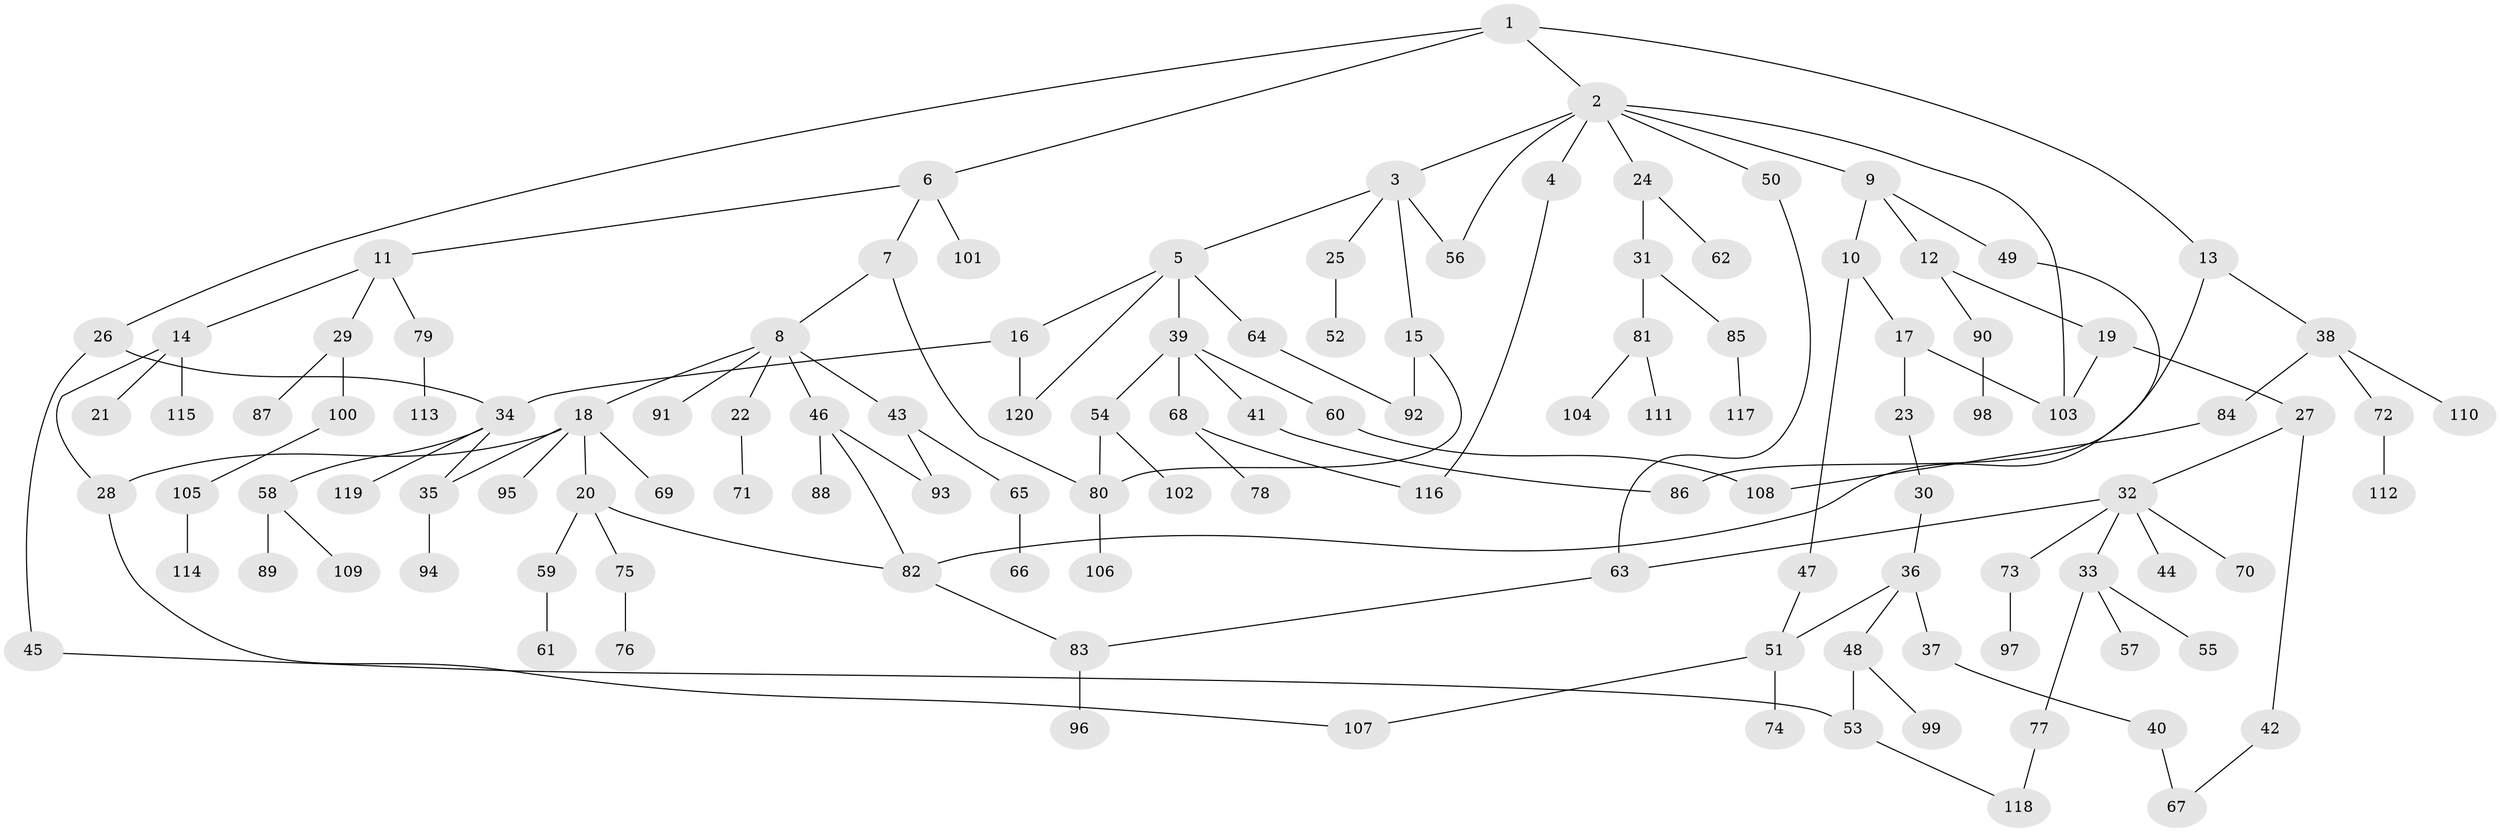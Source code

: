 // coarse degree distribution, {6: 0.02531645569620253, 9: 0.012658227848101266, 2: 0.24050632911392406, 7: 0.012658227848101266, 3: 0.22784810126582278, 10: 0.012658227848101266, 4: 0.08860759493670886, 1: 0.34177215189873417, 5: 0.0379746835443038}
// Generated by graph-tools (version 1.1) at 2025/41/03/06/25 10:41:28]
// undirected, 120 vertices, 142 edges
graph export_dot {
graph [start="1"]
  node [color=gray90,style=filled];
  1;
  2;
  3;
  4;
  5;
  6;
  7;
  8;
  9;
  10;
  11;
  12;
  13;
  14;
  15;
  16;
  17;
  18;
  19;
  20;
  21;
  22;
  23;
  24;
  25;
  26;
  27;
  28;
  29;
  30;
  31;
  32;
  33;
  34;
  35;
  36;
  37;
  38;
  39;
  40;
  41;
  42;
  43;
  44;
  45;
  46;
  47;
  48;
  49;
  50;
  51;
  52;
  53;
  54;
  55;
  56;
  57;
  58;
  59;
  60;
  61;
  62;
  63;
  64;
  65;
  66;
  67;
  68;
  69;
  70;
  71;
  72;
  73;
  74;
  75;
  76;
  77;
  78;
  79;
  80;
  81;
  82;
  83;
  84;
  85;
  86;
  87;
  88;
  89;
  90;
  91;
  92;
  93;
  94;
  95;
  96;
  97;
  98;
  99;
  100;
  101;
  102;
  103;
  104;
  105;
  106;
  107;
  108;
  109;
  110;
  111;
  112;
  113;
  114;
  115;
  116;
  117;
  118;
  119;
  120;
  1 -- 2;
  1 -- 6;
  1 -- 13;
  1 -- 26;
  2 -- 3;
  2 -- 4;
  2 -- 9;
  2 -- 24;
  2 -- 50;
  2 -- 103;
  2 -- 56;
  3 -- 5;
  3 -- 15;
  3 -- 25;
  3 -- 56;
  4 -- 116;
  5 -- 16;
  5 -- 39;
  5 -- 64;
  5 -- 120;
  6 -- 7;
  6 -- 11;
  6 -- 101;
  7 -- 8;
  7 -- 80;
  8 -- 18;
  8 -- 22;
  8 -- 43;
  8 -- 46;
  8 -- 91;
  9 -- 10;
  9 -- 12;
  9 -- 49;
  10 -- 17;
  10 -- 47;
  11 -- 14;
  11 -- 29;
  11 -- 79;
  12 -- 19;
  12 -- 90;
  13 -- 38;
  13 -- 86;
  14 -- 21;
  14 -- 28;
  14 -- 115;
  15 -- 80;
  15 -- 92;
  16 -- 34;
  16 -- 120;
  17 -- 23;
  17 -- 103;
  18 -- 20;
  18 -- 69;
  18 -- 95;
  18 -- 28;
  18 -- 35;
  19 -- 27;
  19 -- 103;
  20 -- 59;
  20 -- 75;
  20 -- 82;
  22 -- 71;
  23 -- 30;
  24 -- 31;
  24 -- 62;
  25 -- 52;
  26 -- 45;
  26 -- 34;
  27 -- 32;
  27 -- 42;
  28 -- 107;
  29 -- 87;
  29 -- 100;
  30 -- 36;
  31 -- 81;
  31 -- 85;
  32 -- 33;
  32 -- 44;
  32 -- 70;
  32 -- 73;
  32 -- 63;
  33 -- 55;
  33 -- 57;
  33 -- 77;
  34 -- 35;
  34 -- 58;
  34 -- 119;
  35 -- 94;
  36 -- 37;
  36 -- 48;
  36 -- 51;
  37 -- 40;
  38 -- 72;
  38 -- 84;
  38 -- 110;
  39 -- 41;
  39 -- 54;
  39 -- 60;
  39 -- 68;
  40 -- 67;
  41 -- 86;
  42 -- 67;
  43 -- 65;
  43 -- 93;
  45 -- 53;
  46 -- 88;
  46 -- 93;
  46 -- 82;
  47 -- 51;
  48 -- 99;
  48 -- 53;
  49 -- 82;
  50 -- 63;
  51 -- 74;
  51 -- 107;
  53 -- 118;
  54 -- 102;
  54 -- 80;
  58 -- 89;
  58 -- 109;
  59 -- 61;
  60 -- 108;
  63 -- 83;
  64 -- 92;
  65 -- 66;
  68 -- 78;
  68 -- 116;
  72 -- 112;
  73 -- 97;
  75 -- 76;
  77 -- 118;
  79 -- 113;
  80 -- 106;
  81 -- 104;
  81 -- 111;
  82 -- 83;
  83 -- 96;
  84 -- 108;
  85 -- 117;
  90 -- 98;
  100 -- 105;
  105 -- 114;
}
